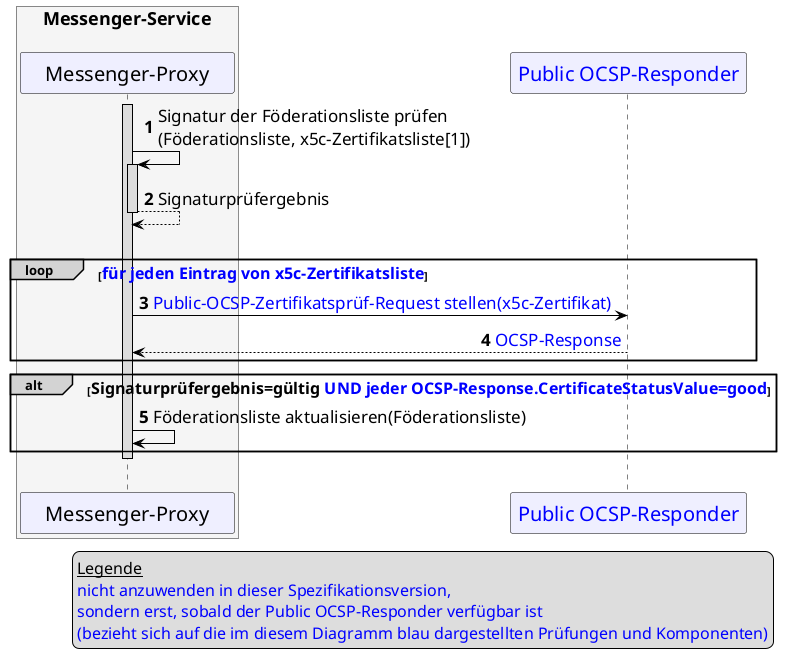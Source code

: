 /' 
# TI-Messenger 1.1.1
# TI-Messenger-Dienst
# UC - 
# Sequence Diagram
# Name: Signatur der Föderationsliste prüfen
'/

@startuml
skinparam sequenceMessageAlign direction
skinparam minClassWidth 200
skinparam BoxPadding 1
skinparam sequenceReferenceHeaderBackgroundColor palegreen
scale max 2048 width

skinparam sequence {
ArrowColor black
ArrowFontSize 17
ActorBorderColor black
LifeLineBorderColor black
LifeLineBackgroundColor Gainsboro

ParticipantBorderColor Motivation
ParticipantBackgroundColor Motivation
ParticipantFontSize 20
ParticipantFontColor black
ParticipantBorderColor Black
ParticipantBackgroundColor MOTIVATION

ActorBackgroundColor Gainsboro
ActorFontColor black
ActorFontSize 20
}

autonumber

box <size:18>Messenger-Service\n #WhiteSmoke
participant MP as "Messenger-Proxy"
end box
participant OCSP as "<font color=blue>Public OCSP-Responder</font>"

legend bottom right
    <size:16>__Legende__</size>
    <size:16><font color=blue>nicht anzuwenden in dieser Spezifikationsversion,</font></size>
    <size:16><font color=blue>sondern erst, sobald der Public OCSP-Responder verfügbar ist</font></size>
    <size:16><font color=blue>(bezieht sich auf die im diesem Diagramm blau dargestellten Prüfungen und Komponenten)</font></size>
endlegend

activate MP
MP->MP++: Signatur der Föderationsliste prüfen\n(Föderationsliste, x5c-Zertifikatsliste[1])
return Signaturprüfergebnis
|||
loop#LightGrey <size:16><font color=blue>für jeden Eintrag von x5c-Zertifikatsliste</font></size>
  MP->OCSP: <font color=blue>Public-OCSP-Zertifikatsprüf-Request stellen(x5c-Zertifikat)</font>
  MP<--OCSP: <font color=blue>OCSP-Response</font>
end
alt#LightGrey <size:16>Signaturprüfergebnis=gültig <font color=blue>UND jeder OCSP-Response.CertificateStatusValue=good</font></size>
  MP->MP: Föderationsliste aktualisieren(Föderationsliste)
end
deactivate MP
|||

@enduml
